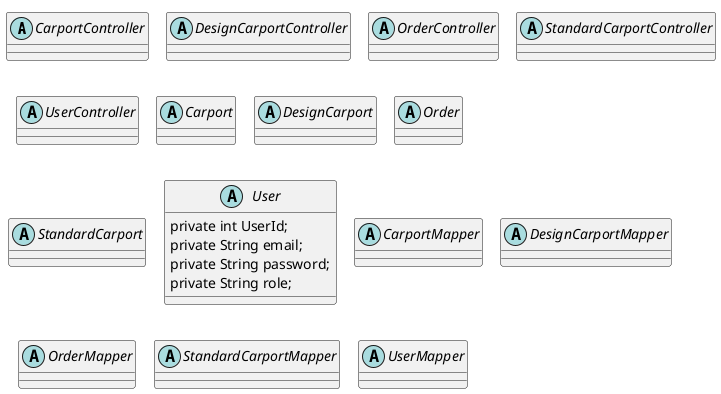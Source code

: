 @startuml
'https://plantuml.com/class-diagram
!pragma layout smetana


abstract class CarportController
abstract class DesignCarportController
abstract class OrderController
abstract class StandardCarportController
abstract class UserController

abstract class Carport
abstract class DesignCarport
abstract class Order
abstract class StandardCarport
abstract class User {
    private int UserId;
    private String email;
    private String password;
    private String role;
}

abstract class CarportMapper
abstract class DesignCarportMapper
abstract class OrderMapper
abstract class StandardCarportMapper
abstract class UserMapper




@enduml